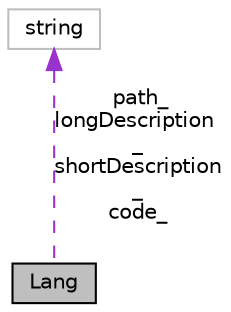 digraph "Lang"
{
 // LATEX_PDF_SIZE
  edge [fontname="Helvetica",fontsize="10",labelfontname="Helvetica",labelfontsize="10"];
  node [fontname="Helvetica",fontsize="10",shape=record];
  Node1 [label="Lang",height=0.2,width=0.4,color="black", fillcolor="grey75", style="filled", fontcolor="black",tooltip=" "];
  Node2 -> Node1 [dir="back",color="darkorchid3",fontsize="10",style="dashed",label=" path_\nlongDescription\l_\nshortDescription\l_\ncode_" ];
  Node2 [label="string",height=0.2,width=0.4,color="grey75", fillcolor="white", style="filled",tooltip=" "];
}
